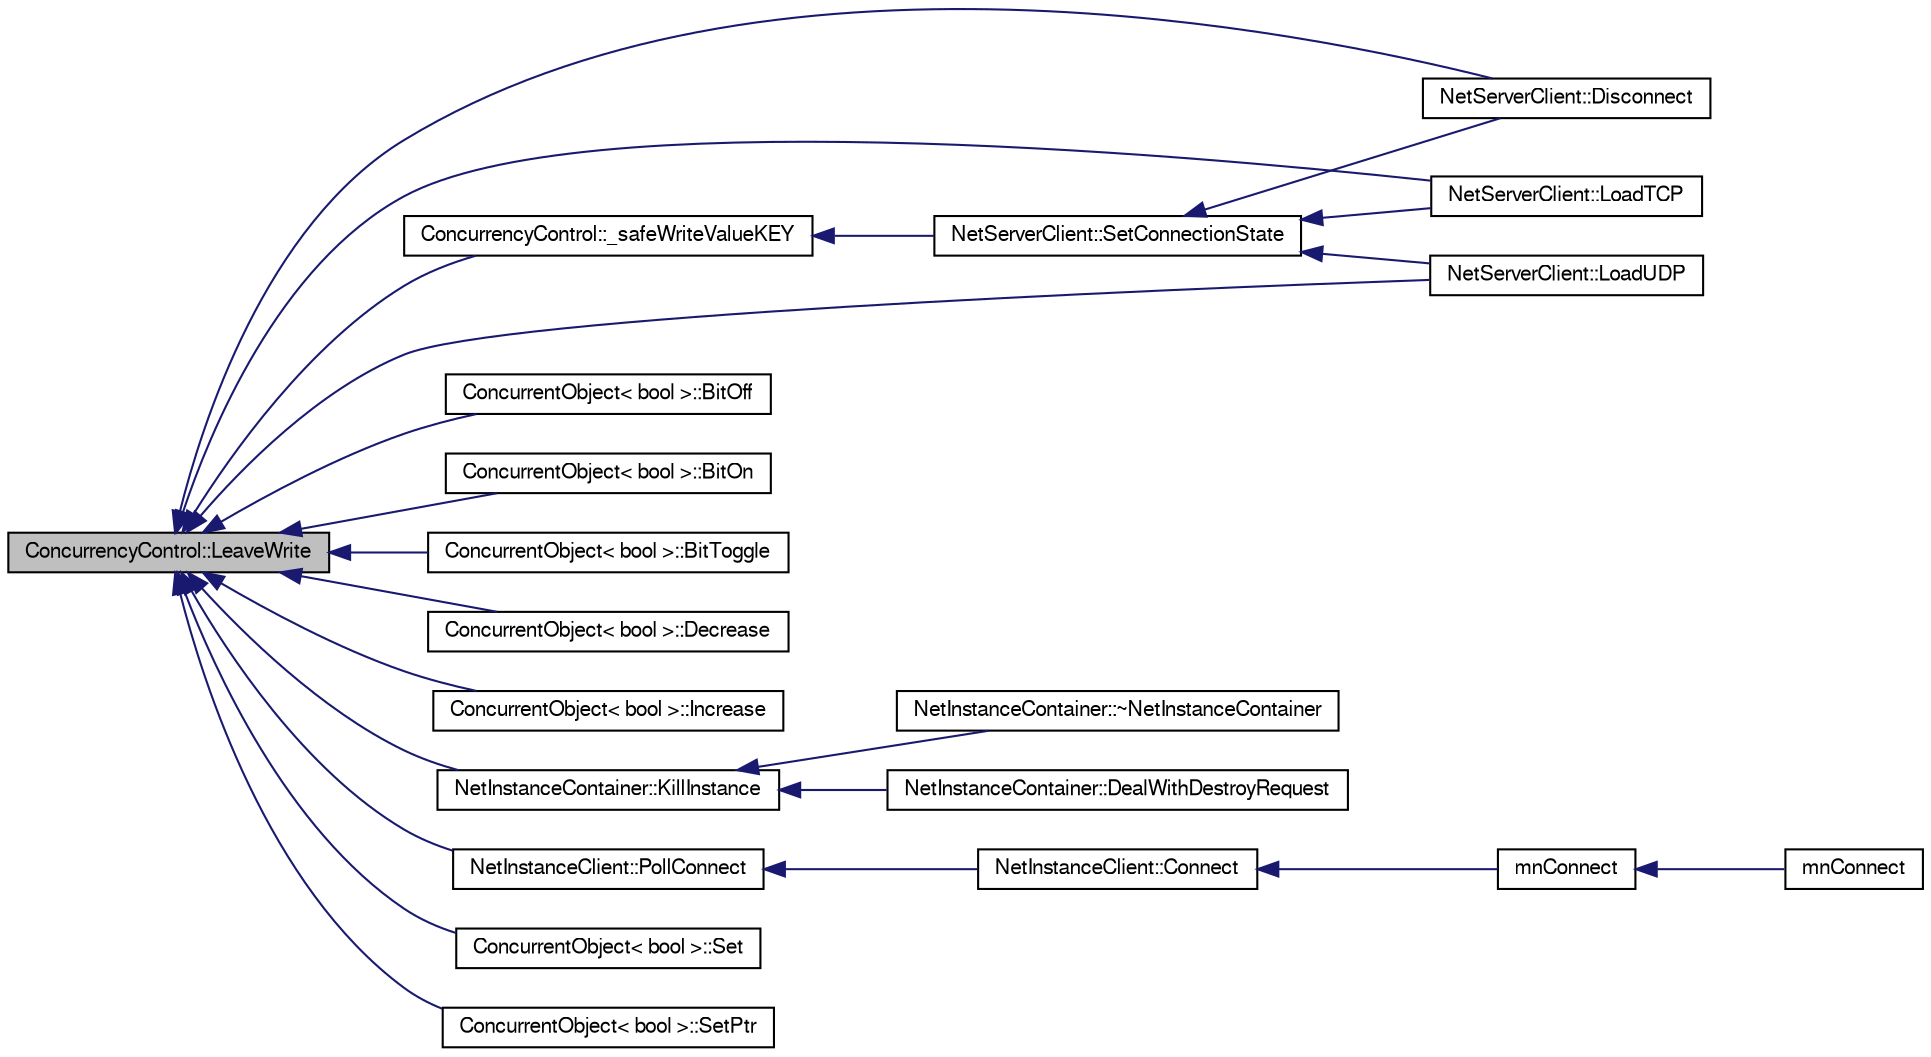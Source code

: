 digraph G
{
  edge [fontname="FreeSans",fontsize="10",labelfontname="FreeSans",labelfontsize="10"];
  node [fontname="FreeSans",fontsize="10",shape=record];
  rankdir=LR;
  Node1 [label="ConcurrencyControl::LeaveWrite",height=0.2,width=0.4,color="black", fillcolor="grey75", style="filled" fontcolor="black"];
  Node1 -> Node2 [dir=back,color="midnightblue",fontsize="10",style="solid"];
  Node2 [label="ConcurrencyControl::_safeWriteValueKEY",height=0.2,width=0.4,color="black", fillcolor="white", style="filled",URL="$class_concurrency_control.html#acf4b74a0b483494542c178fa1aea9150"];
  Node2 -> Node3 [dir=back,color="midnightblue",fontsize="10",style="solid"];
  Node3 [label="NetServerClient::SetConnectionState",height=0.2,width=0.4,color="black", fillcolor="white", style="filled",URL="$class_net_server_client.html#ad071c819bd970c67180054bedea4e37f"];
  Node3 -> Node4 [dir=back,color="midnightblue",fontsize="10",style="solid"];
  Node4 [label="NetServerClient::Disconnect",height=0.2,width=0.4,color="black", fillcolor="white", style="filled",URL="$class_net_server_client.html#ac20ed4d125f3ef186f74c1d18515a1b5"];
  Node3 -> Node5 [dir=back,color="midnightblue",fontsize="10",style="solid"];
  Node5 [label="NetServerClient::LoadTCP",height=0.2,width=0.4,color="black", fillcolor="white", style="filled",URL="$class_net_server_client.html#a5aaa25f40f4855a58754e916b6938618"];
  Node3 -> Node6 [dir=back,color="midnightblue",fontsize="10",style="solid"];
  Node6 [label="NetServerClient::LoadUDP",height=0.2,width=0.4,color="black", fillcolor="white", style="filled",URL="$class_net_server_client.html#a158954049498675f094aec9912c13ef3"];
  Node1 -> Node7 [dir=back,color="midnightblue",fontsize="10",style="solid"];
  Node7 [label="ConcurrentObject\< bool \>::BitOff",height=0.2,width=0.4,color="black", fillcolor="white", style="filled",URL="$class_concurrent_object.html#a6a0609ce9574b6b1bf378ca00554f357"];
  Node1 -> Node8 [dir=back,color="midnightblue",fontsize="10",style="solid"];
  Node8 [label="ConcurrentObject\< bool \>::BitOn",height=0.2,width=0.4,color="black", fillcolor="white", style="filled",URL="$class_concurrent_object.html#a934a47f228a8825fe57cd50a6b78d54b"];
  Node1 -> Node9 [dir=back,color="midnightblue",fontsize="10",style="solid"];
  Node9 [label="ConcurrentObject\< bool \>::BitToggle",height=0.2,width=0.4,color="black", fillcolor="white", style="filled",URL="$class_concurrent_object.html#aa7cbbfa0cea86948150a2fbecd2a6bc7"];
  Node1 -> Node10 [dir=back,color="midnightblue",fontsize="10",style="solid"];
  Node10 [label="ConcurrentObject\< bool \>::Decrease",height=0.2,width=0.4,color="black", fillcolor="white", style="filled",URL="$class_concurrent_object.html#a3ed055e3ef9f8e2716f97d98e152479e"];
  Node1 -> Node4 [dir=back,color="midnightblue",fontsize="10",style="solid"];
  Node1 -> Node11 [dir=back,color="midnightblue",fontsize="10",style="solid"];
  Node11 [label="ConcurrentObject\< bool \>::Increase",height=0.2,width=0.4,color="black", fillcolor="white", style="filled",URL="$class_concurrent_object.html#a17b6f5797cc1b2f02a78bc644d13ad97"];
  Node1 -> Node12 [dir=back,color="midnightblue",fontsize="10",style="solid"];
  Node12 [label="NetInstanceContainer::KillInstance",height=0.2,width=0.4,color="black", fillcolor="white", style="filled",URL="$class_net_instance_container.html#aabdcdb5c4081bac335749e00158511bc"];
  Node12 -> Node13 [dir=back,color="midnightblue",fontsize="10",style="solid"];
  Node13 [label="NetInstanceContainer::DealWithDestroyRequest",height=0.2,width=0.4,color="black", fillcolor="white", style="filled",URL="$class_net_instance_container.html#ae764055a9622d4b91494146f9334eb4c"];
  Node12 -> Node14 [dir=back,color="midnightblue",fontsize="10",style="solid"];
  Node14 [label="NetInstanceContainer::~NetInstanceContainer",height=0.2,width=0.4,color="black", fillcolor="white", style="filled",URL="$class_net_instance_container.html#adf23fb84b078dbb6cd6b520cd19fc68a"];
  Node1 -> Node5 [dir=back,color="midnightblue",fontsize="10",style="solid"];
  Node1 -> Node6 [dir=back,color="midnightblue",fontsize="10",style="solid"];
  Node1 -> Node15 [dir=back,color="midnightblue",fontsize="10",style="solid"];
  Node15 [label="NetInstanceClient::PollConnect",height=0.2,width=0.4,color="black", fillcolor="white", style="filled",URL="$class_net_instance_client.html#a9f96ef6d39ce2b6a23e3a1f7fa13599f"];
  Node15 -> Node16 [dir=back,color="midnightblue",fontsize="10",style="solid"];
  Node16 [label="NetInstanceClient::Connect",height=0.2,width=0.4,color="black", fillcolor="white", style="filled",URL="$class_net_instance_client.html#aa4d84041c68b70e4a32c37d31311ca96"];
  Node16 -> Node17 [dir=back,color="midnightblue",fontsize="10",style="solid"];
  Node17 [label="mnConnect",height=0.2,width=0.4,color="black", fillcolor="white", style="filled",URL="$group__proc_commands.html#ga6ffd3536c34f39d9cacd3eb06cf41d79"];
  Node17 -> Node18 [dir=back,color="midnightblue",fontsize="10",style="solid"];
  Node18 [label="mnConnect",height=0.2,width=0.4,color="black", fillcolor="white", style="filled",URL="$group__proc_commands.html#ga601b506b062a594ea02a44502a7b4d0f"];
  Node1 -> Node19 [dir=back,color="midnightblue",fontsize="10",style="solid"];
  Node19 [label="ConcurrentObject\< bool \>::Set",height=0.2,width=0.4,color="black", fillcolor="white", style="filled",URL="$class_concurrent_object.html#a4f1186583a52ef522d3820b4a755fa82"];
  Node1 -> Node20 [dir=back,color="midnightblue",fontsize="10",style="solid"];
  Node20 [label="ConcurrentObject\< bool \>::SetPtr",height=0.2,width=0.4,color="black", fillcolor="white", style="filled",URL="$class_concurrent_object.html#ad10040c8e283c5c1b19c879c01e665a6"];
}
